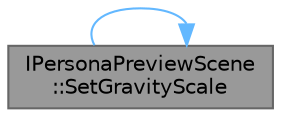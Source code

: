 digraph "IPersonaPreviewScene::SetGravityScale"
{
 // INTERACTIVE_SVG=YES
 // LATEX_PDF_SIZE
  bgcolor="transparent";
  edge [fontname=Helvetica,fontsize=10,labelfontname=Helvetica,labelfontsize=10];
  node [fontname=Helvetica,fontsize=10,shape=box,height=0.2,width=0.4];
  rankdir="LR";
  Node1 [id="Node000001",label="IPersonaPreviewScene\l::SetGravityScale",height=0.2,width=0.4,color="gray40", fillcolor="grey60", style="filled", fontcolor="black",tooltip="Set the gravity scale."];
  Node1 -> Node1 [id="edge1_Node000001_Node000001",color="steelblue1",style="solid",tooltip=" "];
}
